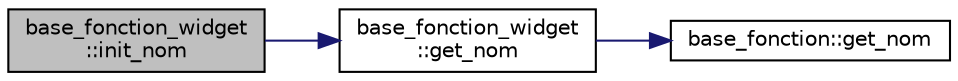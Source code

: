 digraph "base_fonction_widget::init_nom"
{
  edge [fontname="Helvetica",fontsize="10",labelfontname="Helvetica",labelfontsize="10"];
  node [fontname="Helvetica",fontsize="10",shape=record];
  rankdir="LR";
  Node143 [label="base_fonction_widget\l::init_nom",height=0.2,width=0.4,color="black", fillcolor="grey75", style="filled", fontcolor="black"];
  Node143 -> Node144 [color="midnightblue",fontsize="10",style="solid",fontname="Helvetica"];
  Node144 [label="base_fonction_widget\l::get_nom",height=0.2,width=0.4,color="black", fillcolor="white", style="filled",URL="$classbase__fonction__widget.html#a49158595d1376bdf84a712ff18cb00b2",tooltip="Fonction retournant le nom de la fonction à afficher. "];
  Node144 -> Node145 [color="midnightblue",fontsize="10",style="solid",fontname="Helvetica"];
  Node145 [label="base_fonction::get_nom",height=0.2,width=0.4,color="black", fillcolor="white", style="filled",URL="$classbase__fonction.html#aa184addbc0e71b3fd255b2f0b9e7c99e",tooltip="Accesseur du nom de la fonction. "];
}
